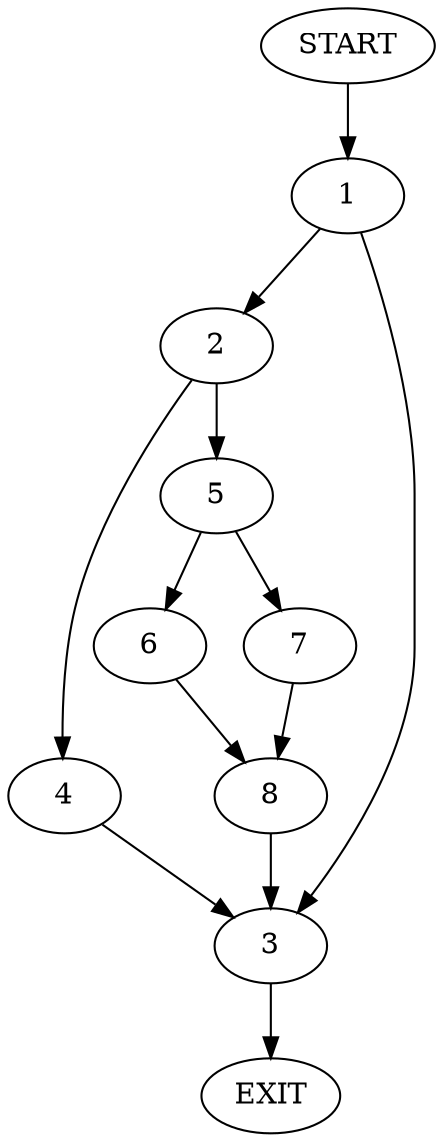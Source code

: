 digraph {
0 [label="START"]
9 [label="EXIT"]
0 -> 1
1 -> 2
1 -> 3
2 -> 4
2 -> 5
3 -> 9
4 -> 3
5 -> 6
5 -> 7
7 -> 8
6 -> 8
8 -> 3
}
